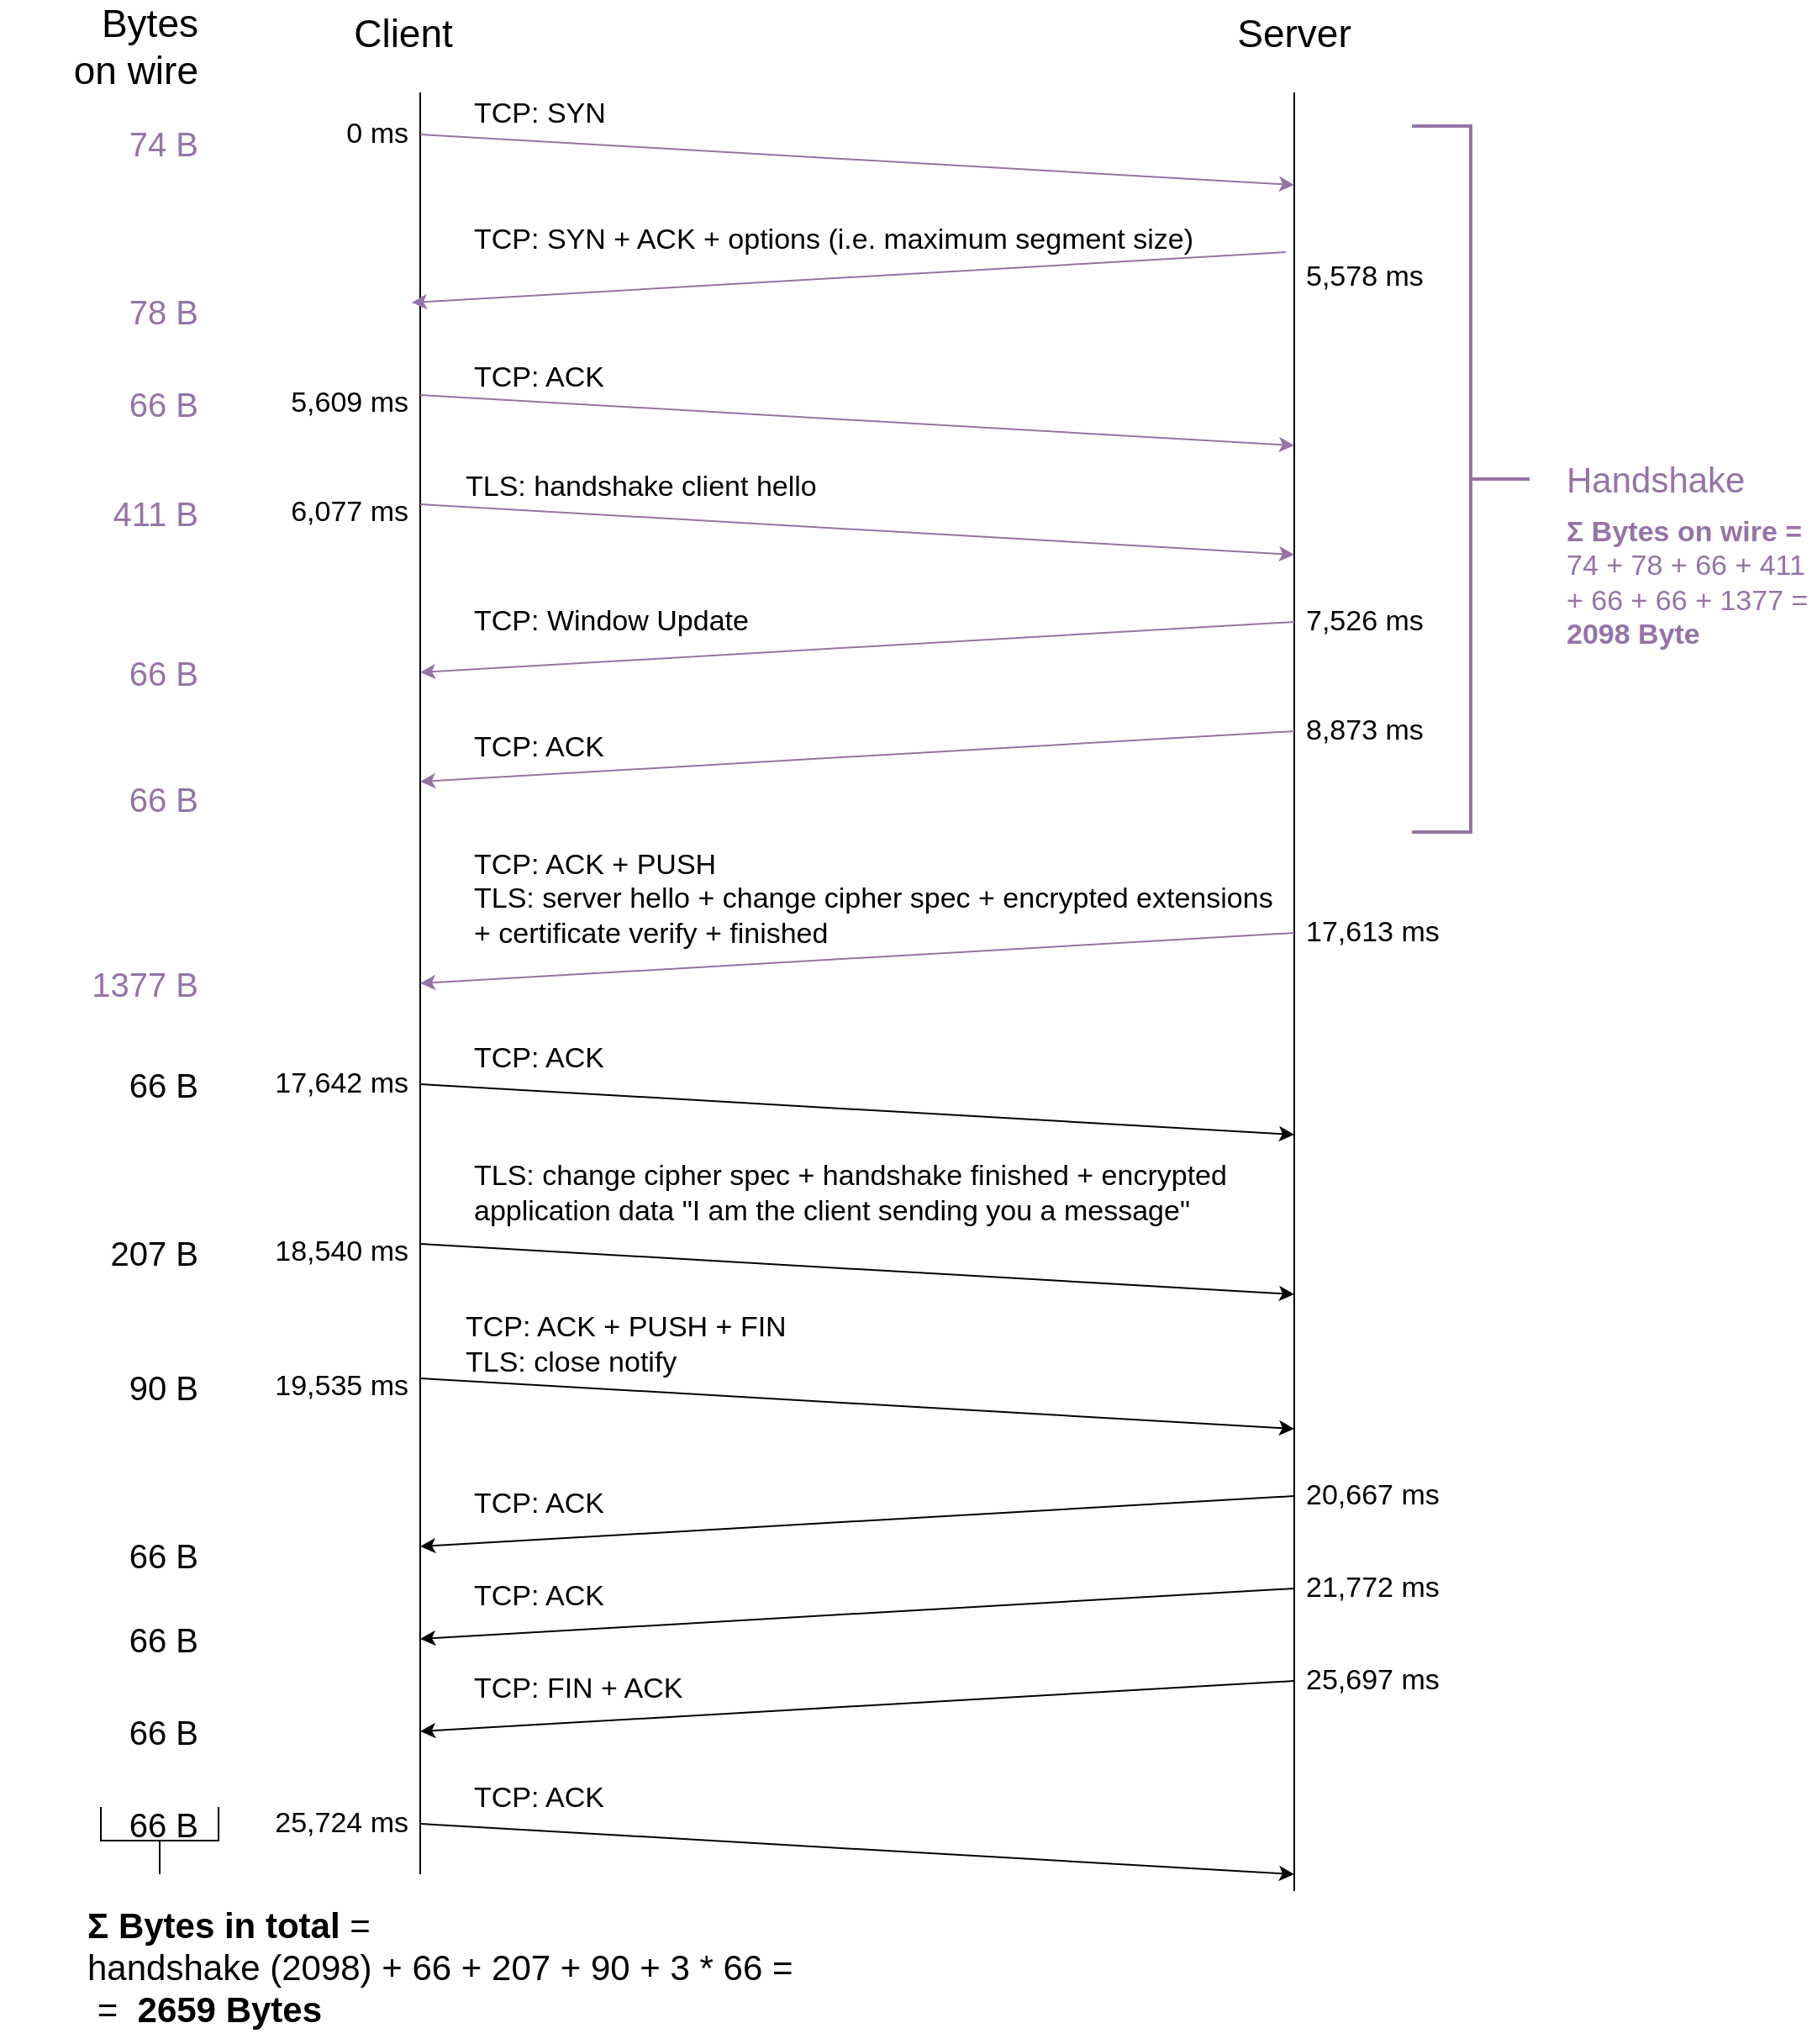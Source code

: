 <mxfile version="14.5.3" type="device"><diagram id="x0gSCZGaEuYicQwvjOlC" name="Page-1"><mxGraphModel dx="1675" dy="928" grid="1" gridSize="10" guides="1" tooltips="1" connect="0" arrows="0" fold="1" page="1" pageScale="1" pageWidth="1200" pageHeight="1300" math="0" shadow="0"><root><mxCell id="0"/><mxCell id="1" parent="0"/><mxCell id="YD2Hot73zTa4RAGKzUU3-1" value="" style="endArrow=none;html=1;" parent="1" edge="1"><mxGeometry width="50" height="50" relative="1" as="geometry"><mxPoint x="340" y="1190" as="sourcePoint"/><mxPoint x="340" y="130" as="targetPoint"/></mxGeometry></mxCell><mxCell id="YD2Hot73zTa4RAGKzUU3-2" value="" style="endArrow=none;html=1;" parent="1" edge="1"><mxGeometry width="50" height="50" relative="1" as="geometry"><mxPoint x="860" y="1200" as="sourcePoint"/><mxPoint x="860" y="130" as="targetPoint"/></mxGeometry></mxCell><mxCell id="YD2Hot73zTa4RAGKzUU3-3" value="" style="endArrow=classic;html=1;fillColor=#e1d5e7;strokeColor=#9673a6;" parent="1" edge="1"><mxGeometry width="50" height="50" relative="1" as="geometry"><mxPoint x="340" y="155" as="sourcePoint"/><mxPoint x="860" y="185" as="targetPoint"/></mxGeometry></mxCell><mxCell id="YD2Hot73zTa4RAGKzUU3-4" value="Client" style="text;html=1;strokeColor=none;fillColor=none;align=center;verticalAlign=middle;whiteSpace=wrap;rounded=0;fontSize=23;" parent="1" vertex="1"><mxGeometry x="310" y="85" width="40" height="20" as="geometry"/></mxCell><mxCell id="YD2Hot73zTa4RAGKzUU3-5" value="Server" style="text;html=1;strokeColor=none;fillColor=none;align=center;verticalAlign=middle;whiteSpace=wrap;rounded=0;fontSize=23;" parent="1" vertex="1"><mxGeometry x="840" y="80" width="40" height="30" as="geometry"/></mxCell><mxCell id="YD2Hot73zTa4RAGKzUU3-10" value="" style="endArrow=classic;html=1;fontSize=23;fillColor=#e1d5e7;strokeColor=#9673a6;" parent="1" edge="1"><mxGeometry width="50" height="50" relative="1" as="geometry"><mxPoint x="855" y="225" as="sourcePoint"/><mxPoint x="335" y="255" as="targetPoint"/></mxGeometry></mxCell><mxCell id="YD2Hot73zTa4RAGKzUU3-15" value="TCP: SYN" style="text;html=1;strokeColor=none;fillColor=none;align=left;verticalAlign=middle;whiteSpace=wrap;rounded=0;fontSize=17;" parent="1" vertex="1"><mxGeometry x="370" y="120" width="210" height="45" as="geometry"/></mxCell><mxCell id="YD2Hot73zTa4RAGKzUU3-17" value="TCP: ACK" style="text;html=1;strokeColor=none;fillColor=none;align=left;verticalAlign=middle;whiteSpace=wrap;rounded=0;fontSize=17;" parent="1" vertex="1"><mxGeometry x="370" y="285" width="400" height="30" as="geometry"/></mxCell><mxCell id="YD2Hot73zTa4RAGKzUU3-18" value="" style="endArrow=classic;html=1;fontSize=17;fillColor=#e1d5e7;strokeColor=#9673a6;" parent="1" edge="1"><mxGeometry width="50" height="50" relative="1" as="geometry"><mxPoint x="340" y="310" as="sourcePoint"/><mxPoint x="860" y="340" as="targetPoint"/></mxGeometry></mxCell><mxCell id="YD2Hot73zTa4RAGKzUU3-20" value="" style="endArrow=classic;html=1;fontSize=17;fillColor=#e1d5e7;strokeColor=#9673a6;" parent="1" edge="1"><mxGeometry width="50" height="50" relative="1" as="geometry"><mxPoint x="340" y="375" as="sourcePoint"/><mxPoint x="860" y="405" as="targetPoint"/></mxGeometry></mxCell><mxCell id="YD2Hot73zTa4RAGKzUU3-21" value="TLS: handshake client hello" style="text;html=1;strokeColor=none;fillColor=none;align=left;verticalAlign=middle;whiteSpace=wrap;rounded=0;fontSize=17;" parent="1" vertex="1"><mxGeometry x="365" y="325" width="230" height="80" as="geometry"/></mxCell><mxCell id="YD2Hot73zTa4RAGKzUU3-23" value="" style="endArrow=classic;html=1;fontSize=17;fillColor=#e1d5e7;strokeColor=#9673a6;" parent="1" edge="1"><mxGeometry width="50" height="50" relative="1" as="geometry"><mxPoint x="860" y="445" as="sourcePoint"/><mxPoint x="340" y="475" as="targetPoint"/></mxGeometry></mxCell><mxCell id="YD2Hot73zTa4RAGKzUU3-24" value="TCP: Window Update" style="text;html=1;strokeColor=none;fillColor=none;align=left;verticalAlign=middle;whiteSpace=wrap;rounded=0;fontSize=17;" parent="1" vertex="1"><mxGeometry x="370" y="425" width="410" height="40" as="geometry"/></mxCell><mxCell id="YD2Hot73zTa4RAGKzUU3-27" value="0 ms" style="text;html=1;strokeColor=none;fillColor=none;align=right;verticalAlign=middle;whiteSpace=wrap;rounded=0;fontSize=17;" parent="1" vertex="1"><mxGeometry x="280" y="145" width="55" height="20" as="geometry"/></mxCell><mxCell id="YD2Hot73zTa4RAGKzUU3-31" value="5,578 ms" style="text;html=1;strokeColor=none;fillColor=none;align=left;verticalAlign=middle;whiteSpace=wrap;rounded=0;fontSize=17;" parent="1" vertex="1"><mxGeometry x="865" y="230" width="90" height="20" as="geometry"/></mxCell><mxCell id="YD2Hot73zTa4RAGKzUU3-50" value="20,667 ms" style="text;html=1;strokeColor=none;fillColor=none;align=left;verticalAlign=middle;whiteSpace=wrap;rounded=0;fontSize=17;" parent="1" vertex="1"><mxGeometry x="865" y="955" width="100" height="20" as="geometry"/></mxCell><mxCell id="5elLfTofta3hajo09spk-1" value="TCP: SYN + ACK + options (i.e. maximum segment size)" style="text;html=1;strokeColor=none;fillColor=none;align=left;verticalAlign=middle;whiteSpace=wrap;rounded=0;fontSize=17;" parent="1" vertex="1"><mxGeometry x="370" y="195" width="449" height="45" as="geometry"/></mxCell><mxCell id="5elLfTofta3hajo09spk-2" value="" style="endArrow=classic;html=1;fontSize=17;fillColor=#e1d5e7;strokeColor=#9673a6;" parent="1" edge="1"><mxGeometry width="50" height="50" relative="1" as="geometry"><mxPoint x="860" y="510" as="sourcePoint"/><mxPoint x="340.0" y="540" as="targetPoint"/></mxGeometry></mxCell><mxCell id="5elLfTofta3hajo09spk-3" value="&lt;div&gt;&lt;br&gt;&lt;/div&gt;&lt;div&gt;TCP: ACK + PUSH&lt;br&gt;&lt;/div&gt;&lt;div&gt;TLS: server hello + change cipher spec + encrypted extensions&lt;/div&gt;&lt;div&gt;+ certificate verify + finished&lt;/div&gt;&lt;div&gt;&lt;br&gt;&lt;/div&gt;" style="text;html=1;strokeColor=none;fillColor=none;align=left;verticalAlign=middle;whiteSpace=wrap;rounded=0;fontSize=17;" parent="1" vertex="1"><mxGeometry x="370" y="570" width="515.5" height="80" as="geometry"/></mxCell><mxCell id="5elLfTofta3hajo09spk-8" value="" style="endArrow=classic;html=1;fontSize=17;" parent="1" edge="1"><mxGeometry width="50" height="50" relative="1" as="geometry"><mxPoint x="340.0" y="720" as="sourcePoint"/><mxPoint x="860" y="750" as="targetPoint"/></mxGeometry></mxCell><mxCell id="5elLfTofta3hajo09spk-9" value="TCP: ACK" style="text;html=1;strokeColor=none;fillColor=none;align=left;verticalAlign=middle;whiteSpace=wrap;rounded=0;fontSize=17;" parent="1" vertex="1"><mxGeometry x="370" y="690" width="155" height="30" as="geometry"/></mxCell><mxCell id="5elLfTofta3hajo09spk-10" value="" style="endArrow=classic;html=1;fontSize=17;" parent="1" edge="1"><mxGeometry width="50" height="50" relative="1" as="geometry"><mxPoint x="340.0" y="815" as="sourcePoint"/><mxPoint x="860" y="845" as="targetPoint"/></mxGeometry></mxCell><mxCell id="5elLfTofta3hajo09spk-11" value="TLS: change cipher spec + handshake finished + encrypted application data &quot;I am the client sending you a message&quot;" style="text;html=1;strokeColor=none;fillColor=none;align=left;verticalAlign=middle;whiteSpace=wrap;rounded=0;fontSize=17;" parent="1" vertex="1"><mxGeometry x="370" y="760" width="470" height="50" as="geometry"/></mxCell><mxCell id="5elLfTofta3hajo09spk-12" value="" style="endArrow=classic;html=1;fontSize=17;" parent="1" edge="1"><mxGeometry width="50" height="50" relative="1" as="geometry"><mxPoint x="340.0" y="895" as="sourcePoint"/><mxPoint x="860" y="925" as="targetPoint"/></mxGeometry></mxCell><mxCell id="5elLfTofta3hajo09spk-13" value="&lt;div&gt;TCP: ACK + PUSH + FIN &lt;br&gt;&lt;/div&gt;&lt;div&gt;TLS: close notify&lt;br&gt;&lt;/div&gt;" style="text;html=1;strokeColor=none;fillColor=none;align=left;verticalAlign=middle;whiteSpace=wrap;rounded=0;fontSize=17;" parent="1" vertex="1"><mxGeometry x="365" y="850" width="260" height="50" as="geometry"/></mxCell><mxCell id="5elLfTofta3hajo09spk-14" value="" style="endArrow=classic;html=1;fontSize=17;" parent="1" edge="1"><mxGeometry width="50" height="50" relative="1" as="geometry"><mxPoint x="860" y="1020" as="sourcePoint"/><mxPoint x="340.0" y="1050" as="targetPoint"/></mxGeometry></mxCell><mxCell id="5elLfTofta3hajo09spk-15" value="TCP: ACK" style="text;html=1;strokeColor=none;fillColor=none;align=left;verticalAlign=middle;whiteSpace=wrap;rounded=0;fontSize=17;" parent="1" vertex="1"><mxGeometry x="370" y="1010" width="155" height="30" as="geometry"/></mxCell><mxCell id="5elLfTofta3hajo09spk-16" value="" style="endArrow=classic;html=1;fontSize=17;" parent="1" edge="1"><mxGeometry width="50" height="50" relative="1" as="geometry"><mxPoint x="860" y="1075" as="sourcePoint"/><mxPoint x="340.0" y="1105" as="targetPoint"/></mxGeometry></mxCell><mxCell id="5elLfTofta3hajo09spk-20" value="TCP: FIN + ACK" style="text;html=1;strokeColor=none;fillColor=none;align=left;verticalAlign=middle;whiteSpace=wrap;rounded=0;fontSize=17;" parent="1" vertex="1"><mxGeometry x="370" y="1065" width="155" height="30" as="geometry"/></mxCell><mxCell id="5elLfTofta3hajo09spk-22" value="" style="endArrow=classic;html=1;fontSize=17;" parent="1" edge="1"><mxGeometry width="50" height="50" relative="1" as="geometry"><mxPoint x="340.0" y="1160" as="sourcePoint"/><mxPoint x="860" y="1190" as="targetPoint"/></mxGeometry></mxCell><mxCell id="5elLfTofta3hajo09spk-24" value="TCP: ACK" style="text;html=1;strokeColor=none;fillColor=none;align=left;verticalAlign=middle;whiteSpace=wrap;rounded=0;fontSize=17;" parent="1" vertex="1"><mxGeometry x="370" y="1130" width="155" height="30" as="geometry"/></mxCell><mxCell id="r-SI06f5GFa13R58TM68-1" value="&lt;div&gt;Bytes &lt;br&gt;&lt;/div&gt;&lt;div&gt;on wire&lt;br&gt;&lt;/div&gt;" style="text;html=1;strokeColor=none;fillColor=none;align=right;verticalAlign=middle;whiteSpace=wrap;rounded=0;fontSize=23;" parent="1" vertex="1"><mxGeometry x="90" y="80" width="120" height="45" as="geometry"/></mxCell><mxCell id="r-SI06f5GFa13R58TM68-2" value="74 B" style="text;html=1;strokeColor=none;fillColor=none;align=right;verticalAlign=middle;whiteSpace=wrap;rounded=0;fontSize=20;fontColor=#9673A6;" parent="1" vertex="1"><mxGeometry x="150" y="150" width="60" height="20" as="geometry"/></mxCell><mxCell id="r-SI06f5GFa13R58TM68-3" value="78 B" style="text;html=1;strokeColor=none;fillColor=none;align=right;verticalAlign=middle;whiteSpace=wrap;rounded=0;fontSize=20;fontColor=#9673A6;" parent="1" vertex="1"><mxGeometry x="140" y="250" width="70" height="20" as="geometry"/></mxCell><mxCell id="r-SI06f5GFa13R58TM68-4" value="&lt;div&gt;66 B&lt;/div&gt;" style="text;html=1;strokeColor=none;fillColor=none;align=right;verticalAlign=middle;whiteSpace=wrap;rounded=0;fontSize=20;fontColor=#9673A6;" parent="1" vertex="1"><mxGeometry x="140" y="305" width="70" height="20" as="geometry"/></mxCell><mxCell id="r-SI06f5GFa13R58TM68-6" value="&lt;div&gt;411 B&lt;/div&gt;" style="text;html=1;strokeColor=none;fillColor=none;align=right;verticalAlign=middle;whiteSpace=wrap;rounded=0;fontSize=20;fontColor=#9673A6;" parent="1" vertex="1"><mxGeometry x="140" y="370" width="70" height="20" as="geometry"/></mxCell><mxCell id="r-SI06f5GFa13R58TM68-7" value="&lt;div&gt;66 B&lt;/div&gt;" style="text;html=1;strokeColor=none;fillColor=none;align=right;verticalAlign=middle;whiteSpace=wrap;rounded=0;fontSize=20;fontColor=#9673A6;" parent="1" vertex="1"><mxGeometry x="140" y="465" width="70" height="20" as="geometry"/></mxCell><mxCell id="r-SI06f5GFa13R58TM68-8" value="&lt;div&gt;66 B&lt;/div&gt;" style="text;html=1;strokeColor=none;fillColor=none;align=right;verticalAlign=middle;whiteSpace=wrap;rounded=0;fontSize=20;fontColor=#9673A6;" parent="1" vertex="1"><mxGeometry x="140" y="540" width="70" height="20" as="geometry"/></mxCell><mxCell id="r-SI06f5GFa13R58TM68-9" value="&lt;div&gt;66 B&lt;/div&gt;" style="text;html=1;strokeColor=none;fillColor=none;align=right;verticalAlign=middle;whiteSpace=wrap;rounded=0;fontSize=20;" parent="1" vertex="1"><mxGeometry x="140" y="710" width="70" height="20" as="geometry"/></mxCell><mxCell id="r-SI06f5GFa13R58TM68-10" value="207 B" style="text;html=1;strokeColor=none;fillColor=none;align=right;verticalAlign=middle;whiteSpace=wrap;rounded=0;fontSize=20;" parent="1" vertex="1"><mxGeometry x="140" y="810" width="70" height="20" as="geometry"/></mxCell><mxCell id="r-SI06f5GFa13R58TM68-11" value="&lt;div&gt;90 B&lt;/div&gt;" style="text;html=1;strokeColor=none;fillColor=none;align=right;verticalAlign=middle;whiteSpace=wrap;rounded=0;fontSize=20;" parent="1" vertex="1"><mxGeometry x="140" y="890" width="70" height="20" as="geometry"/></mxCell><mxCell id="r-SI06f5GFa13R58TM68-12" value="&lt;div&gt;66 B&lt;/div&gt;" style="text;html=1;strokeColor=none;fillColor=none;align=right;verticalAlign=middle;whiteSpace=wrap;rounded=0;fontSize=20;" parent="1" vertex="1"><mxGeometry x="140" y="990" width="70" height="20" as="geometry"/></mxCell><mxCell id="r-SI06f5GFa13R58TM68-13" value="&lt;div&gt;66 B&lt;/div&gt;" style="text;html=1;strokeColor=none;fillColor=none;align=right;verticalAlign=middle;whiteSpace=wrap;rounded=0;fontSize=20;" parent="1" vertex="1"><mxGeometry x="140" y="1040" width="70" height="20" as="geometry"/></mxCell><mxCell id="r-SI06f5GFa13R58TM68-14" value="&lt;div&gt;66 B&lt;/div&gt;" style="text;html=1;strokeColor=none;fillColor=none;align=right;verticalAlign=middle;whiteSpace=wrap;rounded=0;fontSize=20;rotation=0;" parent="1" vertex="1"><mxGeometry x="140" y="1095" width="70" height="20" as="geometry"/></mxCell><mxCell id="r-SI06f5GFa13R58TM68-15" value="5,609 ms" style="text;html=1;strokeColor=none;fillColor=none;align=right;verticalAlign=middle;whiteSpace=wrap;rounded=0;fontSize=17;" parent="1" vertex="1"><mxGeometry x="250" y="305" width="85" height="20" as="geometry"/></mxCell><mxCell id="r-SI06f5GFa13R58TM68-16" value="6,077 ms" style="text;html=1;strokeColor=none;fillColor=none;align=right;verticalAlign=middle;whiteSpace=wrap;rounded=0;fontSize=17;" parent="1" vertex="1"><mxGeometry x="245" y="370" width="90" height="20" as="geometry"/></mxCell><mxCell id="r-SI06f5GFa13R58TM68-17" value="7,526 ms" style="text;html=1;strokeColor=none;fillColor=none;align=left;verticalAlign=middle;whiteSpace=wrap;rounded=0;fontSize=17;" parent="1" vertex="1"><mxGeometry x="865" y="435" width="90" height="20" as="geometry"/></mxCell><mxCell id="r-SI06f5GFa13R58TM68-18" value="17,613 ms" style="text;html=1;strokeColor=none;fillColor=none;align=left;verticalAlign=middle;whiteSpace=wrap;rounded=0;fontSize=17;" parent="1" vertex="1"><mxGeometry x="865" y="620" width="90" height="20" as="geometry"/></mxCell><mxCell id="r-SI06f5GFa13R58TM68-19" value="17,642 ms" style="text;html=1;strokeColor=none;fillColor=none;align=right;verticalAlign=middle;whiteSpace=wrap;rounded=0;fontSize=17;" parent="1" vertex="1"><mxGeometry x="235" y="710" width="100" height="20" as="geometry"/></mxCell><mxCell id="r-SI06f5GFa13R58TM68-20" value="18,540 ms" style="text;html=1;strokeColor=none;fillColor=none;align=right;verticalAlign=middle;whiteSpace=wrap;rounded=0;fontSize=17;" parent="1" vertex="1"><mxGeometry x="235" y="810" width="100" height="20" as="geometry"/></mxCell><mxCell id="r-SI06f5GFa13R58TM68-21" value="19,535 ms" style="text;html=1;strokeColor=none;fillColor=none;align=right;verticalAlign=middle;whiteSpace=wrap;rounded=0;fontSize=17;" parent="1" vertex="1"><mxGeometry x="235" y="890" width="100" height="20" as="geometry"/></mxCell><mxCell id="r-SI06f5GFa13R58TM68-22" value="21,772 ms" style="text;html=1;strokeColor=none;fillColor=none;align=left;verticalAlign=middle;whiteSpace=wrap;rounded=0;fontSize=17;" parent="1" vertex="1"><mxGeometry x="865" y="1010" width="100" height="20" as="geometry"/></mxCell><mxCell id="r-SI06f5GFa13R58TM68-23" value="25,724 ms" style="text;html=1;strokeColor=none;fillColor=none;align=right;verticalAlign=middle;whiteSpace=wrap;rounded=0;fontSize=17;" parent="1" vertex="1"><mxGeometry x="235" y="1150" width="100" height="20" as="geometry"/></mxCell><mxCell id="DF8aMBR22Uh1fCa5a1jO-2" value="" style="strokeWidth=2;html=1;shape=mxgraph.flowchart.annotation_2;align=left;labelPosition=right;pointerEvents=1;direction=west;fillColor=#e1d5e7;strokeColor=#9673a6;" parent="1" vertex="1"><mxGeometry x="930" y="150" width="70" height="420" as="geometry"/></mxCell><mxCell id="DF8aMBR22Uh1fCa5a1jO-3" value="Handshake" style="text;html=1;strokeColor=none;fillColor=none;align=left;verticalAlign=middle;whiteSpace=wrap;rounded=0;fontSize=21;fontColor=#9673A6;" parent="1" vertex="1"><mxGeometry x="1020" y="347.5" width="120" height="25" as="geometry"/></mxCell><mxCell id="DF8aMBR22Uh1fCa5a1jO-6" value="&lt;div style=&quot;font-size: 17px&quot;&gt;&lt;font style=&quot;font-size: 17px&quot; color=&quot;#9673A6&quot;&gt;&lt;b&gt;Σ Bytes on wire =&lt;/b&gt;&lt;br style=&quot;font-size: 17px&quot;&gt;&lt;/font&gt;&lt;/div&gt;&lt;div style=&quot;font-size: 17px&quot;&gt;&lt;font color=&quot;#9673A6&quot;&gt;74 + 78 + 66 + 411 + 66 + 66 + 1377 =&lt;b&gt; 2098 Byte&lt;/b&gt;&lt;br&gt;&lt;/font&gt;&lt;/div&gt;&lt;div style=&quot;font-size: 17px&quot;&gt;&lt;font color=&quot;#9673A6&quot;&gt;&lt;br&gt;&lt;/font&gt;&lt;/div&gt;&lt;font style=&quot;font-size: 17px&quot; color=&quot;#9673A6&quot;&gt;&lt;br style=&quot;font-size: 17px&quot;&gt;&lt;/font&gt;" style="text;whiteSpace=wrap;html=1;fontSize=17;fontColor=#000000;" parent="1" vertex="1"><mxGeometry x="1020" y="375" width="150" height="85" as="geometry"/></mxCell><mxCell id="DF8aMBR22Uh1fCa5a1jO-8" value="" style="strokeWidth=1;html=1;shape=mxgraph.flowchart.annotation_2;align=left;labelPosition=right;pointerEvents=1;fontSize=17;fontColor=#000000;direction=north;" parent="1" vertex="1"><mxGeometry x="150" y="1150" width="70" height="40" as="geometry"/></mxCell><mxCell id="DF8aMBR22Uh1fCa5a1jO-9" value="&lt;font style=&quot;font-size: 21px&quot;&gt;&lt;b&gt;Σ &lt;/b&gt;&lt;/font&gt;&lt;font style=&quot;font-size: 21px&quot;&gt;&lt;b&gt;Bytes in total&lt;/b&gt; = &lt;br&gt;&lt;/font&gt;&lt;div&gt;handshake (2098) + 66 + 207 + 90 + 3 * 66 =&lt;br&gt;&lt;/div&gt;&lt;div&gt;&amp;nbsp;=&amp;nbsp;&lt;b&gt; 2659 Bytes&lt;/b&gt;&lt;br&gt;&lt;/div&gt;" style="text;html=1;strokeColor=none;fillColor=none;align=left;verticalAlign=middle;whiteSpace=wrap;rounded=0;fontSize=21;" parent="1" vertex="1"><mxGeometry x="140" y="1200" width="540" height="90" as="geometry"/></mxCell><mxCell id="yRW3LJnsfigFFLYUMcQf-1" value="TCP: ACK" style="text;html=1;strokeColor=none;fillColor=none;align=left;verticalAlign=middle;whiteSpace=wrap;rounded=0;fontSize=17;" vertex="1" parent="1"><mxGeometry x="370" y="500" width="110" height="40" as="geometry"/></mxCell><mxCell id="yRW3LJnsfigFFLYUMcQf-2" value="" style="endArrow=classic;html=1;fontSize=17;fillColor=#e1d5e7;strokeColor=#9673a6;" edge="1" parent="1"><mxGeometry width="50" height="50" relative="1" as="geometry"><mxPoint x="860" y="630" as="sourcePoint"/><mxPoint x="340" y="660" as="targetPoint"/></mxGeometry></mxCell><mxCell id="yRW3LJnsfigFFLYUMcQf-3" value="&lt;div&gt;1377 B&lt;/div&gt;" style="text;html=1;strokeColor=none;fillColor=none;align=right;verticalAlign=middle;whiteSpace=wrap;rounded=0;fontSize=20;fontColor=#9673A6;" vertex="1" parent="1"><mxGeometry x="140" y="650" width="70" height="20" as="geometry"/></mxCell><mxCell id="yRW3LJnsfigFFLYUMcQf-5" value="" style="endArrow=classic;html=1;fontSize=17;" edge="1" parent="1"><mxGeometry width="50" height="50" relative="1" as="geometry"><mxPoint x="860" y="965" as="sourcePoint"/><mxPoint x="340" y="995" as="targetPoint"/></mxGeometry></mxCell><mxCell id="yRW3LJnsfigFFLYUMcQf-6" value="TCP: ACK" style="text;html=1;strokeColor=none;fillColor=none;align=left;verticalAlign=middle;whiteSpace=wrap;rounded=0;fontSize=17;" vertex="1" parent="1"><mxGeometry x="370" y="955" width="155" height="30" as="geometry"/></mxCell><mxCell id="yRW3LJnsfigFFLYUMcQf-7" value="25,697 ms" style="text;html=1;strokeColor=none;fillColor=none;align=left;verticalAlign=middle;whiteSpace=wrap;rounded=0;fontSize=17;" vertex="1" parent="1"><mxGeometry x="865" y="1065" width="100" height="20" as="geometry"/></mxCell><mxCell id="yRW3LJnsfigFFLYUMcQf-8" value="8,873 ms" style="text;html=1;strokeColor=none;fillColor=none;align=left;verticalAlign=middle;whiteSpace=wrap;rounded=0;fontSize=17;" vertex="1" parent="1"><mxGeometry x="865" y="500" width="90" height="20" as="geometry"/></mxCell><mxCell id="yRW3LJnsfigFFLYUMcQf-9" value="&lt;div&gt;66 B&lt;/div&gt;" style="text;html=1;strokeColor=none;fillColor=none;align=right;verticalAlign=middle;whiteSpace=wrap;rounded=0;fontSize=20;rotation=0;" vertex="1" parent="1"><mxGeometry x="140" y="1150" width="70" height="20" as="geometry"/></mxCell></root></mxGraphModel></diagram></mxfile>